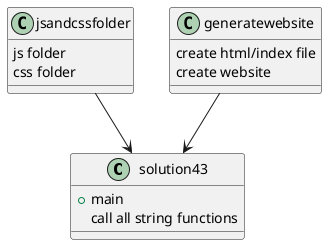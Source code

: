 @startuml
'https://plantuml.com/sequence-diagram


class solution43{
+ main
call all string functions
}
class jsandcssfolder{
js folder
css folder
}
class generatewebsite{
create html/index file
create website
}
generatewebsite --> solution43
jsandcssfolder --> solution43
@enduml